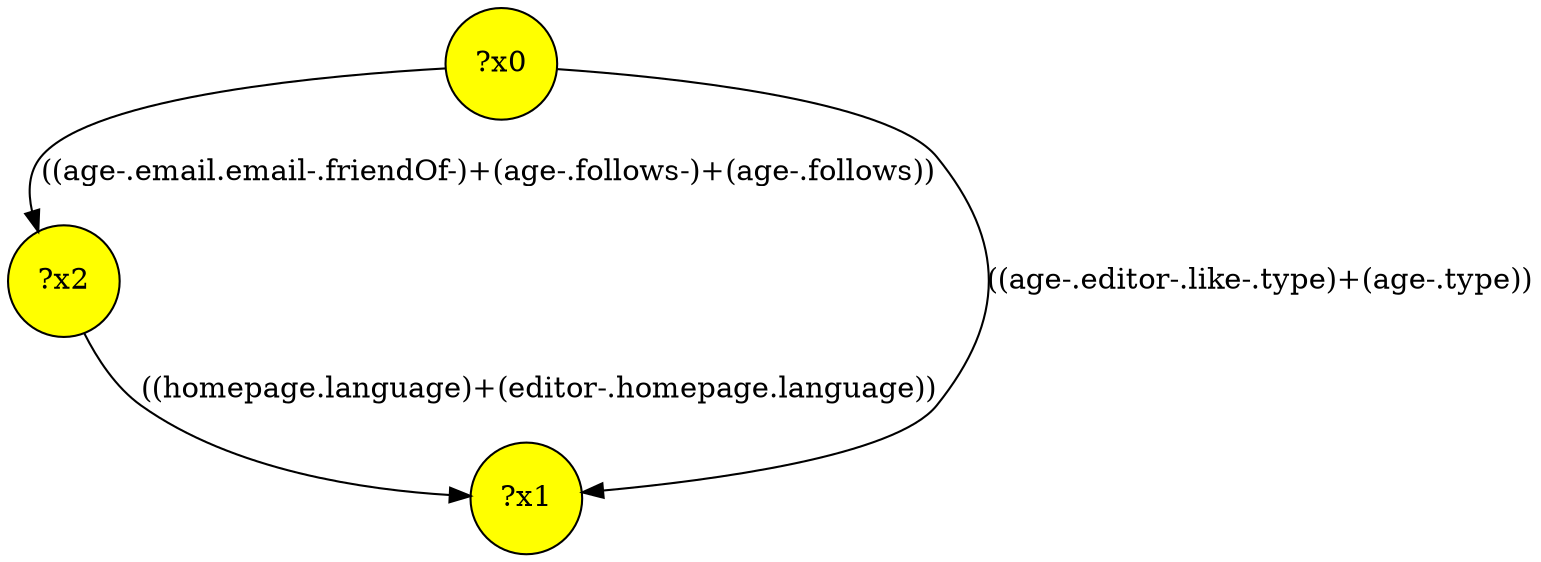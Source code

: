 digraph g {
	x2 [fillcolor="yellow", style="filled," shape=circle, label="?x2"];
	x0 [fillcolor="yellow", style="filled," shape=circle, label="?x0"];
	x1 [fillcolor="yellow", style="filled," shape=circle, label="?x1"];
	x0 -> x1 [label="((age-.editor-.like-.type)+(age-.type))"];
	x0 -> x2 [label="((age-.email.email-.friendOf-)+(age-.follows-)+(age-.follows))"];
	x2 -> x1 [label="((homepage.language)+(editor-.homepage.language))"];
}
